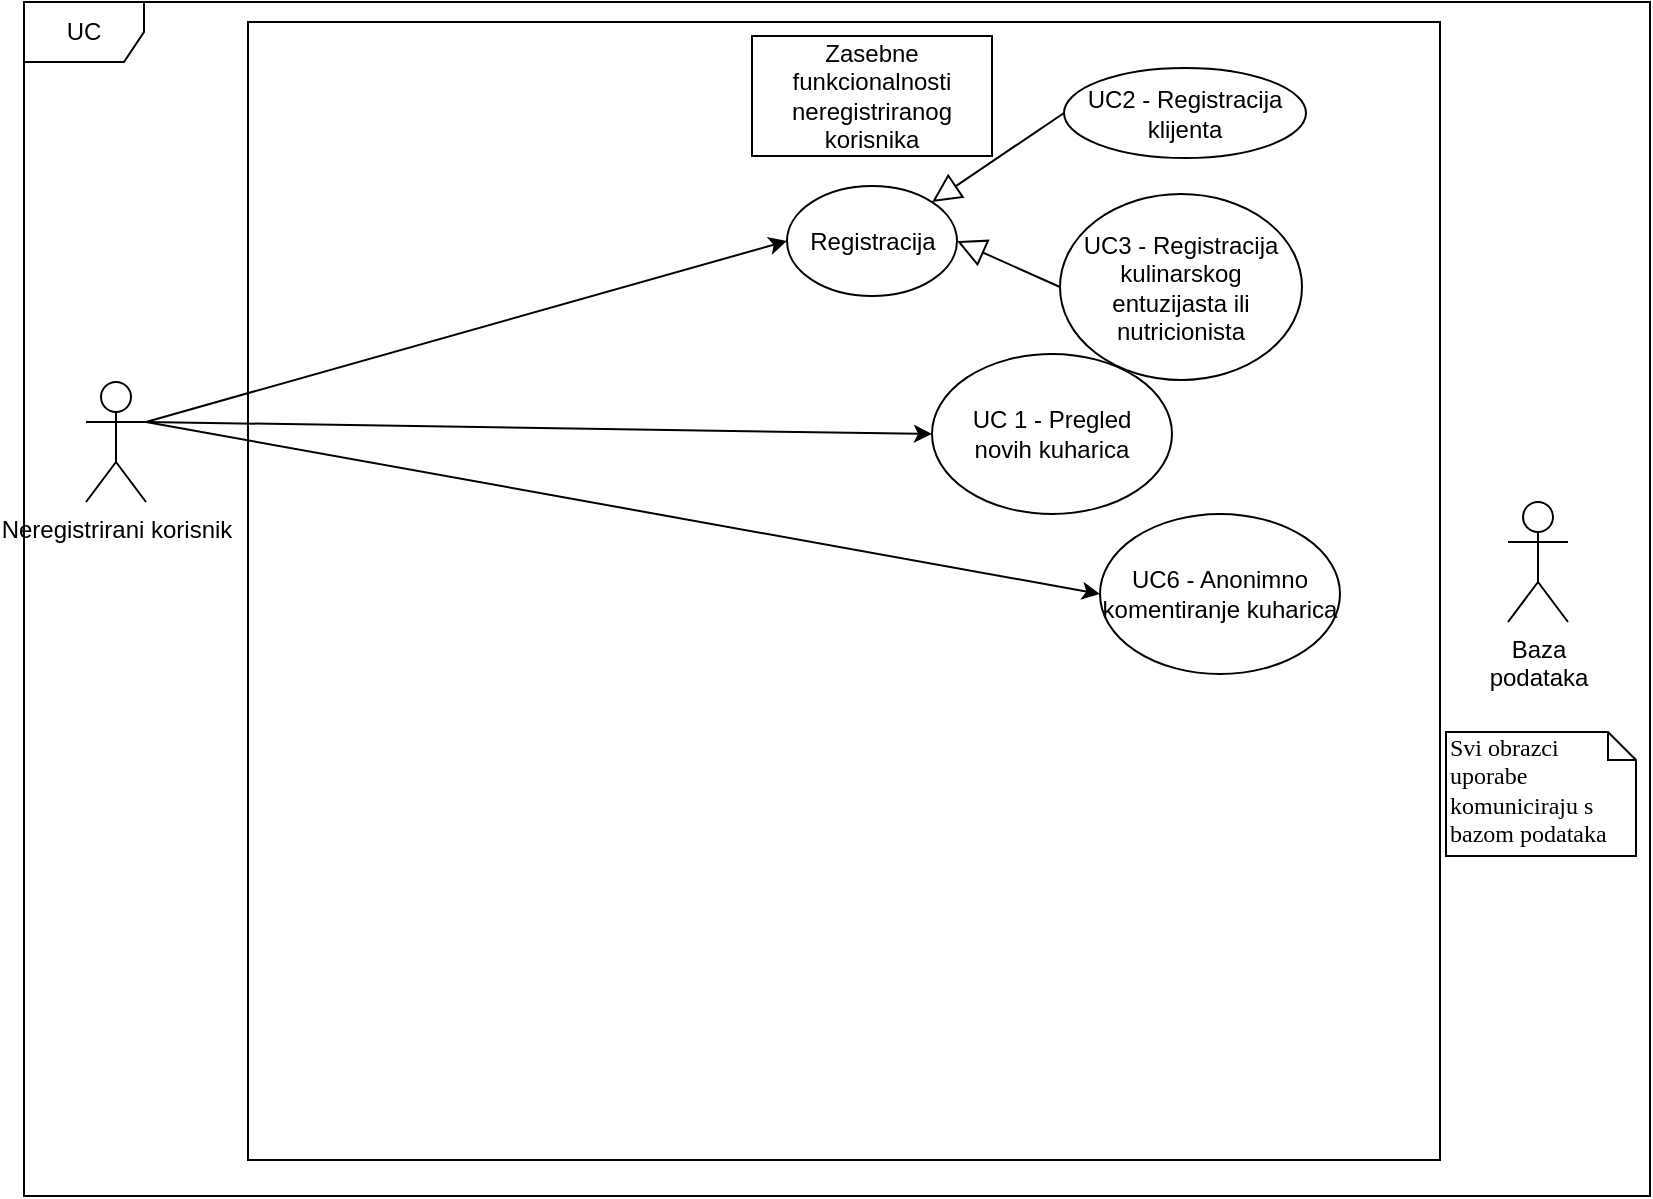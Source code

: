 <mxfile version="22.0.3" type="device">
  <diagram name="Page-1" id="gszww1LywhGIYtMOKmMn">
    <mxGraphModel dx="2501" dy="848" grid="0" gridSize="10" guides="1" tooltips="1" connect="1" arrows="1" fold="1" page="1" pageScale="1" pageWidth="827" pageHeight="1169" math="0" shadow="0">
      <root>
        <mxCell id="0" />
        <mxCell id="1" parent="0" />
        <mxCell id="OuKxp7yofloHPTnfULmu-1" value="" style="html=1;whiteSpace=wrap;" vertex="1" parent="1">
          <mxGeometry x="116" y="90" width="596" height="569" as="geometry" />
        </mxCell>
        <object label="Neregistrirani korisnik" id="OuKxp7yofloHPTnfULmu-2">
          <mxCell style="shape=umlActor;verticalLabelPosition=bottom;verticalAlign=top;html=1;outlineConnect=0;labelBackgroundColor=none;rounded=0;" vertex="1" parent="1">
            <mxGeometry x="35" y="270" width="30" height="60" as="geometry" />
          </mxCell>
        </object>
        <mxCell id="OuKxp7yofloHPTnfULmu-3" value="Baza&lt;br&gt;podataka" style="shape=umlActor;verticalLabelPosition=bottom;verticalAlign=top;html=1;outlineConnect=0;" vertex="1" parent="1">
          <mxGeometry x="746" y="330" width="30" height="60" as="geometry" />
        </mxCell>
        <mxCell id="OuKxp7yofloHPTnfULmu-4" value="UC" style="shape=umlFrame;whiteSpace=wrap;html=1;pointerEvents=0;" vertex="1" parent="1">
          <mxGeometry x="4" y="80" width="813" height="597" as="geometry" />
        </mxCell>
        <mxCell id="OuKxp7yofloHPTnfULmu-5" value="Zasebne funkcionalnosti neregistriranog korisnika" style="rounded=0;whiteSpace=wrap;html=1;" vertex="1" parent="1">
          <mxGeometry x="368" y="97" width="120" height="60" as="geometry" />
        </mxCell>
        <mxCell id="OuKxp7yofloHPTnfULmu-6" value="UC 1 - Pregled&lt;br&gt;novih kuharica" style="ellipse;whiteSpace=wrap;html=1;" vertex="1" parent="1">
          <mxGeometry x="458" y="256" width="120" height="80" as="geometry" />
        </mxCell>
        <mxCell id="OuKxp7yofloHPTnfULmu-7" value="" style="endArrow=classic;html=1;exitX=1;exitY=0.333;exitDx=0;exitDy=0;exitPerimeter=0;entryX=0;entryY=0.5;entryDx=0;entryDy=0;" edge="1" parent="1" source="OuKxp7yofloHPTnfULmu-2" target="OuKxp7yofloHPTnfULmu-6">
          <mxGeometry width="50" height="50" relative="1" as="geometry">
            <mxPoint x="667" y="405" as="sourcePoint" />
            <mxPoint x="717" y="355" as="targetPoint" />
          </mxGeometry>
        </mxCell>
        <mxCell id="OuKxp7yofloHPTnfULmu-8" value="Registracija" style="ellipse;whiteSpace=wrap;html=1;" vertex="1" parent="1">
          <mxGeometry x="385.5" y="172" width="85" height="55" as="geometry" />
        </mxCell>
        <mxCell id="OuKxp7yofloHPTnfULmu-9" value="UC2 - Registracija klijenta" style="ellipse;whiteSpace=wrap;html=1;" vertex="1" parent="1">
          <mxGeometry x="524" y="113" width="121" height="45" as="geometry" />
        </mxCell>
        <mxCell id="OuKxp7yofloHPTnfULmu-10" value="UC3 - Registracija kulinarskog entuzijasta ili nutricionista" style="ellipse;whiteSpace=wrap;html=1;" vertex="1" parent="1">
          <mxGeometry x="522" y="176" width="121" height="93" as="geometry" />
        </mxCell>
        <mxCell id="OuKxp7yofloHPTnfULmu-11" value="" style="endArrow=classic;html=1;exitX=1;exitY=0.333;exitDx=0;exitDy=0;exitPerimeter=0;entryX=0;entryY=0.5;entryDx=0;entryDy=0;" edge="1" parent="1" source="OuKxp7yofloHPTnfULmu-2" target="OuKxp7yofloHPTnfULmu-8">
          <mxGeometry width="50" height="50" relative="1" as="geometry">
            <mxPoint x="667" y="405" as="sourcePoint" />
            <mxPoint x="717" y="355" as="targetPoint" />
          </mxGeometry>
        </mxCell>
        <mxCell id="OuKxp7yofloHPTnfULmu-12" value="" style="edgeStyle=none;html=1;endArrow=block;endFill=0;endSize=12;verticalAlign=bottom;exitX=0;exitY=0.5;exitDx=0;exitDy=0;entryX=1;entryY=0.5;entryDx=0;entryDy=0;" edge="1" parent="1" source="OuKxp7yofloHPTnfULmu-10" target="OuKxp7yofloHPTnfULmu-8">
          <mxGeometry width="160" relative="1" as="geometry">
            <mxPoint x="612" y="380" as="sourcePoint" />
            <mxPoint x="772" y="380" as="targetPoint" />
          </mxGeometry>
        </mxCell>
        <mxCell id="OuKxp7yofloHPTnfULmu-13" value="" style="edgeStyle=none;html=1;endArrow=block;endFill=0;endSize=12;verticalAlign=bottom;entryX=1;entryY=0;entryDx=0;entryDy=0;exitX=0;exitY=0.5;exitDx=0;exitDy=0;" edge="1" parent="1" source="OuKxp7yofloHPTnfULmu-9" target="OuKxp7yofloHPTnfULmu-8">
          <mxGeometry width="160" relative="1" as="geometry">
            <mxPoint x="612" y="380" as="sourcePoint" />
            <mxPoint x="772" y="380" as="targetPoint" />
          </mxGeometry>
        </mxCell>
        <mxCell id="OuKxp7yofloHPTnfULmu-14" value="UC6 - Anonimno komentiranje kuharica" style="ellipse;whiteSpace=wrap;html=1;" vertex="1" parent="1">
          <mxGeometry x="542" y="336" width="120" height="80" as="geometry" />
        </mxCell>
        <mxCell id="OuKxp7yofloHPTnfULmu-15" value="" style="endArrow=classic;html=1;rounded=0;exitX=1;exitY=0.333;exitDx=0;exitDy=0;exitPerimeter=0;entryX=0;entryY=0.5;entryDx=0;entryDy=0;" edge="1" parent="1" source="OuKxp7yofloHPTnfULmu-2" target="OuKxp7yofloHPTnfULmu-14">
          <mxGeometry width="50" height="50" relative="1" as="geometry">
            <mxPoint x="547" y="428" as="sourcePoint" />
            <mxPoint x="597" y="378" as="targetPoint" />
          </mxGeometry>
        </mxCell>
        <mxCell id="OuKxp7yofloHPTnfULmu-16" value="Svi obrazci uporabe komuniciraju s bazom podataka" style="shape=note;whiteSpace=wrap;html=1;size=14;verticalAlign=top;align=left;spacingTop=-6;rounded=0;shadow=0;comic=0;labelBackgroundColor=none;strokeWidth=1;fontFamily=Verdana;fontSize=12" vertex="1" parent="1">
          <mxGeometry x="715" y="445" width="95" height="62" as="geometry" />
        </mxCell>
      </root>
    </mxGraphModel>
  </diagram>
</mxfile>
